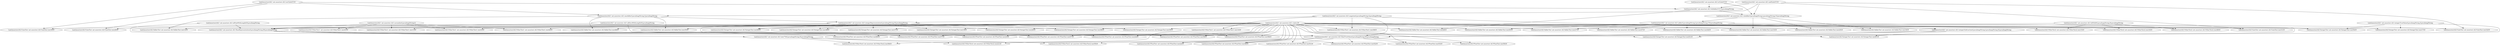digraph ALU {
	"Lnet/mooctest/ALU net.mooctest.ALU.xorGate(CC)C" -> "Lnet/mooctest/ALUGateTest net.mooctest.ALUGateTest.test29()V";
	"Lnet/mooctest/ALU net.mooctest.ALU.xorGate(CC)C" -> "Lnet/mooctest/ALU net.mooctest.ALU.oneAdder(Ljava/lang/String;)Ljava/lang/String;";
	"Lnet/mooctest/ALU net.mooctest.ALU.xorGate(CC)C" -> "Lnet/mooctest/ALUGateTest net.mooctest.ALUGateTest.test30()V";
	"Lnet/mooctest/ALU net.mooctest.ALU.xorGate(CC)C" -> "Lnet/mooctest/ALU net.mooctest.ALU.fullAdder(CCC)Ljava/lang/String;";
	"Lnet/mooctest/ALU net.mooctest.ALU.orGate(CC)C" -> "Lnet/mooctest/ALU net.mooctest.ALU.claAdder(Ljava/lang/String;Ljava/lang/String;C)Ljava/lang/String;";
	"Lnet/mooctest/ALU net.mooctest.ALU.orGate(CC)C" -> "Lnet/mooctest/ALU net.mooctest.ALU.fullAdder(CCC)Ljava/lang/String;";
	"Lnet/mooctest/ALU net.mooctest.ALU.floatTrueValue(Ljava/lang/String;II)Ljava/lang/String;" -> "Lnet/mooctest/ALUFloatTest net.mooctest.ALUFloatTest.test22()V";
	"Lnet/mooctest/ALU net.mooctest.ALU.floatTrueValue(Ljava/lang/String;II)Ljava/lang/String;" -> "Lnet/mooctest/ALUFloatTest net.mooctest.ALUFloatTest.test46()V";
	"Lnet/mooctest/ALU net.mooctest.ALU.floatTrueValue(Ljava/lang/String;II)Ljava/lang/String;" -> "Lnet/mooctest/ALUFloatTest net.mooctest.ALUFloatTest.test51()V";
	"Lnet/mooctest/ALU net.mooctest.ALU.floatTrueValue(Ljava/lang/String;II)Ljava/lang/String;" -> "Lnet/mooctest/ALUFloatTest net.mooctest.ALUFloatTest.test52()V";
	"Lnet/mooctest/ALU net.mooctest.ALU.floatTrueValue(Ljava/lang/String;II)Ljava/lang/String;" -> "Lnet/mooctest/ALUFloatTest net.mooctest.ALUFloatTest.test53()V";
	"Lnet/mooctest/ALU net.mooctest.ALU.floatTrueValue(Ljava/lang/String;II)Ljava/lang/String;" -> "Lnet/mooctest/ALUFloatTest net.mooctest.ALUFloatTest.test50()V";
	"Lnet/mooctest/ALU net.mooctest.ALU.allOneWithLength(I)Ljava/lang/String;" -> "Lnet/mooctest/ALU net.mooctest.ALU.floatRepresentation(Ljava/lang/String;II)Ljava/lang/String;";
	"Lnet/mooctest/ALU net.mooctest.ALU.allOneWithLength(I)Ljava/lang/String;" -> "Lnet/mooctest/ALU net.mooctest.ALU.floatTrueValue(Ljava/lang/String;II)Ljava/lang/String;";
	"Lnet/mooctest/ALU net.mooctest.ALU.normalize(Ljava/lang/String;)I" -> "Lnet/mooctest/ALU net.mooctest.ALU.floatRepresentation(Ljava/lang/String;II)Ljava/lang/String;";
	"Lnet/mooctest/ALU net.mooctest.ALU.normalize(Ljava/lang/String;)I" -> "Lnet/mooctest/ALUOtherTest1 net.mooctest.ALUOtherTest1.test41()V";
	"Lnet/mooctest/ALU net.mooctest.ALU.normalize(Ljava/lang/String;)I" -> "Lnet/mooctest/ALUOtherTest1 net.mooctest.ALUOtherTest1.test13()V";
	"Lnet/mooctest/ALU net.mooctest.ALU.normalize(Ljava/lang/String;)I" -> "Lnet/mooctest/ALUOtherTest1 net.mooctest.ALUOtherTest1.test43()V";
	"Lnet/mooctest/ALU net.mooctest.ALU.normalize(Ljava/lang/String;)I" -> "Lnet/mooctest/ALUOtherTest1 net.mooctest.ALUOtherTest1.test42()V";
	"Lnet/mooctest/ALU net.mooctest.ALU.integerSubtraction(Ljava/lang/String;Ljava/lang/String;I)Ljava/lang/String;" -> "Lnet/mooctest/ALUIntegerTest net.mooctest.ALUIntegerTest.test01()V";
	"Lnet/mooctest/ALU net.mooctest.ALU.integerSubtraction(Ljava/lang/String;Ljava/lang/String;I)Ljava/lang/String;" -> "Lnet/mooctest/ALU net.mooctest.ALU.floatTrueValue(Ljava/lang/String;II)Ljava/lang/String;";
	"Lnet/mooctest/ALU net.mooctest.ALU.integerSubtraction(Ljava/lang/String;Ljava/lang/String;I)Ljava/lang/String;" -> "Lnet/mooctest/ALUIntegerTest net.mooctest.ALUIntegerTest.test61()V";
	"Lnet/mooctest/ALU net.mooctest.ALU.integerRepresentation(Ljava/lang/String;I)Ljava/lang/String;" -> "Lnet/mooctest/ALUIntegerTest net.mooctest.ALUIntegerTest.test20()V";
	"Lnet/mooctest/ALU net.mooctest.ALU.integerRepresentation(Ljava/lang/String;I)Ljava/lang/String;" -> "Lnet/mooctest/ALU net.mooctest.ALU.floatRepresentation(Ljava/lang/String;II)Ljava/lang/String;";
	"Lnet/mooctest/ALU net.mooctest.ALU.integerRepresentation(Ljava/lang/String;I)Ljava/lang/String;" -> "Lnet/mooctest/ALU net.mooctest.ALU.floatTrueValue(Ljava/lang/String;II)Ljava/lang/String;";
	"Lnet/mooctest/ALU net.mooctest.ALU.integerRepresentation(Ljava/lang/String;I)Ljava/lang/String;" -> "Lnet/mooctest/ALUIntegerTest net.mooctest.ALUIntegerTest.test08()V";
	"Lnet/mooctest/ALU net.mooctest.ALU.integerRepresentation(Ljava/lang/String;I)Ljava/lang/String;" -> "Lnet/mooctest/ALUIntegerTest net.mooctest.ALUIntegerTest.test39()V";
	"Lnet/mooctest/ALU net.mooctest.ALU.integerRepresentation(Ljava/lang/String;I)Ljava/lang/String;" -> "Lnet/mooctest/ALUIntegerTest net.mooctest.ALUIntegerTest.test40()V";
	"Lnet/mooctest/ALU net.mooctest.ALU.integerRepresentation(Ljava/lang/String;I)Ljava/lang/String;" -> "Lnet/mooctest/ALUIntegerTest net.mooctest.ALUIntegerTest.test38()V";
	"Lnet/mooctest/ALU net.mooctest.ALU.integerRepresentation(Ljava/lang/String;I)Ljava/lang/String;" -> "Lnet/mooctest/ALUIntegerTest net.mooctest.ALUIntegerTest.test37()V";
	"Lnet/mooctest/ALU net.mooctest.ALU.integerRepresentation(Ljava/lang/String;I)Ljava/lang/String;" -> "Lnet/mooctest/ALUIntegerTest net.mooctest.ALUIntegerTest.test19()V";
	"Lnet/mooctest/ALU net.mooctest.ALU.leftShift(Ljava/lang/String;I)Ljava/lang/String;" -> "Lnet/mooctest/ALUOtherTest2 net.mooctest.ALUOtherTest2.test15()V";
	"Lnet/mooctest/ALU net.mooctest.ALU.leftShift(Ljava/lang/String;I)Ljava/lang/String;" -> "Lnet/mooctest/ALU net.mooctest.ALU.floatRepresentation(Ljava/lang/String;II)Ljava/lang/String;";
	"Lnet/mooctest/ALU net.mooctest.ALU.leftShift(Ljava/lang/String;I)Ljava/lang/String;" -> "Lnet/mooctest/ALUOtherTest2 net.mooctest.ALUOtherTest2.test16()V";
	"Lnet/mooctest/ALU net.mooctest.ALU.leftShift(Ljava/lang/String;I)Ljava/lang/String;" -> "Lnet/mooctest/ALUOtherTest2 net.mooctest.ALUOtherTest2.test49()V";
	"Lnet/mooctest/ALU net.mooctest.ALU.andGate(CC)C" -> "Lnet/mooctest/ALU net.mooctest.ALU.claAdder(Ljava/lang/String;Ljava/lang/String;C)Ljava/lang/String;";
	"Lnet/mooctest/ALU net.mooctest.ALU.andGate(CC)C" -> "Lnet/mooctest/ALUGateTest net.mooctest.ALUGateTest.test31()V";
	"Lnet/mooctest/ALU net.mooctest.ALU.andGate(CC)C" -> "Lnet/mooctest/ALUGateTest net.mooctest.ALUGateTest.test32()V";
	"Lnet/mooctest/ALU net.mooctest.ALU.andGate(CC)C" -> "Lnet/mooctest/ALU net.mooctest.ALU.oneAdder(Ljava/lang/String;)Ljava/lang/String;";
	"Lnet/mooctest/ALU net.mooctest.ALU.andGate(CC)C" -> "Lnet/mooctest/ALU net.mooctest.ALU.fullAdder(CCC)Ljava/lang/String;";
	"Lnet/mooctest/ALU net.mooctest.ALU.integerTrueValue(Ljava/lang/String;)Ljava/lang/String;" -> "Lnet/mooctest/ALU net.mooctest.ALU.floatTrueValue(Ljava/lang/String;II)Ljava/lang/String;";
	"Lnet/mooctest/ALU net.mooctest.ALU.integerTrueValue(Ljava/lang/String;)Ljava/lang/String;" -> "Lnet/mooctest/ALUIntegerTest net.mooctest.ALUIntegerTest.test17()V";
	"Lnet/mooctest/ALU net.mooctest.ALU.integerTrueValue(Ljava/lang/String;)Ljava/lang/String;" -> "Lnet/mooctest/ALUIntegerTest net.mooctest.ALUIntegerTest.test54()V";
	"Lnet/mooctest/ALU net.mooctest.ALU.ieee754(Ljava/lang/String;I)Ljava/lang/String;" -> "Lnet/mooctest/ALUOtherTest2 net.mooctest.ALUOtherTest2.test55()V";
	"Lnet/mooctest/ALU net.mooctest.ALU.ieee754(Ljava/lang/String;I)Ljava/lang/String;" -> "Lnet/mooctest/ALUOtherTest2 net.mooctest.ALUOtherTest2.test56()V";
	"Lnet/mooctest/ALU net.mooctest.ALU.ieee754(Ljava/lang/String;I)Ljava/lang/String;" -> "Lnet/mooctest/ALUOtherTest2 net.mooctest.ALUOtherTest2.test21()V";
	"Lnet/mooctest/ALU net.mooctest.ALU.oneAdder(Ljava/lang/String;)Ljava/lang/String;" -> "Lnet/mooctest/ALUAdderTest net.mooctest.ALUAdderTest.test35()V";
	"Lnet/mooctest/ALU net.mooctest.ALU.oneAdder(Ljava/lang/String;)Ljava/lang/String;" -> "Lnet/mooctest/ALUAdderTest net.mooctest.ALUAdderTest.test12()V";
	"Lnet/mooctest/ALU net.mooctest.ALU.oneAdder(Ljava/lang/String;)Ljava/lang/String;" -> "Lnet/mooctest/ALUAdderTest net.mooctest.ALUAdderTest.test48()V";
	"Lnet/mooctest/ALU net.mooctest.ALU.oneAdder(Ljava/lang/String;)Ljava/lang/String;" -> "Lnet/mooctest/ALU net.mooctest.ALU.integerRepresentation(Ljava/lang/String;I)Ljava/lang/String;";
	"Lnet/mooctest/ALU net.mooctest.ALU.allZeroWithLength(I)Ljava/lang/String;" -> "Lnet/mooctest/ALU net.mooctest.ALU.floatRepresentation(Ljava/lang/String;II)Ljava/lang/String;";
	"Lnet/mooctest/ALU net.mooctest.ALU.allZeroWithLength(I)Ljava/lang/String;" -> "Lnet/mooctest/ALU net.mooctest.ALU.floatTrueValue(Ljava/lang/String;II)Ljava/lang/String;";
	"Lnet/mooctest/ALU net.mooctest.ALU.fullAdder(CCC)Ljava/lang/String;" -> "Lnet/mooctest/ALU net.mooctest.ALU.claAdder(Ljava/lang/String;Ljava/lang/String;C)Ljava/lang/String;";
	"Lnet/mooctest/ALU net.mooctest.ALU.fullAdder(CCC)Ljava/lang/String;" -> "Lnet/mooctest/ALUAdderTest net.mooctest.ALUAdderTest.test28()V";
	"Lnet/mooctest/ALU net.mooctest.ALU.claAdder(Ljava/lang/String;Ljava/lang/String;C)Ljava/lang/String;" -> "Lnet/mooctest/ALUAdderTest net.mooctest.ALUAdderTest.test33()V";
	"Lnet/mooctest/ALU net.mooctest.ALU.claAdder(Ljava/lang/String;Ljava/lang/String;C)Ljava/lang/String;" -> "Lnet/mooctest/ALUAdderTest net.mooctest.ALUAdderTest.test25()V";
	"Lnet/mooctest/ALU net.mooctest.ALU.claAdder(Ljava/lang/String;Ljava/lang/String;C)Ljava/lang/String;" -> "Lnet/mooctest/ALUAdderTest net.mooctest.ALUAdderTest.test34()V";
	"Lnet/mooctest/ALU net.mooctest.ALU.claAdder(Ljava/lang/String;Ljava/lang/String;C)Ljava/lang/String;" -> "Lnet/mooctest/ALU net.mooctest.ALU.adder(Ljava/lang/String;Ljava/lang/String;CI)Ljava/lang/String;";
	"Lnet/mooctest/ALU net.mooctest.ALU.<init>()V" -> "Lnet/mooctest/ALUAdderTest net.mooctest.ALUAdderTest.test33()V";
	"Lnet/mooctest/ALU net.mooctest.ALU.<init>()V" -> "Lnet/mooctest/ALUOtherTest2 net.mooctest.ALUOtherTest2.test56()V";
	"Lnet/mooctest/ALU net.mooctest.ALU.<init>()V" -> "Lnet/mooctest/ALUFloatTest net.mooctest.ALUFloatTest.test52()V";
	"Lnet/mooctest/ALU net.mooctest.ALU.<init>()V" -> "Lnet/mooctest/ALUOtherTest1 net.mooctest.ALUOtherTest1.test41()V";
	"Lnet/mooctest/ALU net.mooctest.ALU.<init>()V" -> "Lnet/mooctest/ALUIntegerTest net.mooctest.ALUIntegerTest.test01()V";
	"Lnet/mooctest/ALU net.mooctest.ALU.<init>()V" -> "Lnet/mooctest/ALUAdderTest net.mooctest.ALUAdderTest.test27()V";
	"Lnet/mooctest/ALU net.mooctest.ALU.<init>()V" -> "Lnet/mooctest/ALUIntegerTest net.mooctest.ALUIntegerTest.test40()V";
	"Lnet/mooctest/ALU net.mooctest.ALU.<init>()V" -> "Lnet/mooctest/ALUGateTest net.mooctest.ALUGateTest.test30()V";
	"Lnet/mooctest/ALU net.mooctest.ALU.<init>()V" -> "Lnet/mooctest/ALUFloatTest net.mooctest.ALUFloatTest.test46()V";
	"Lnet/mooctest/ALU net.mooctest.ALU.<init>()V" -> "Lnet/mooctest/ALUFloatTest net.mooctest.ALUFloatTest.test23()V";
	"Lnet/mooctest/ALU net.mooctest.ALU.<init>()V" -> "Lnet/mooctest/ALUGateTest net.mooctest.ALUGateTest.test29()V";
	"Lnet/mooctest/ALU net.mooctest.ALU.<init>()V" -> "Lnet/mooctest/ALUOtherTest1 net.mooctest.ALUOtherTest1.test13()V";
	"Lnet/mooctest/ALU net.mooctest.ALU.<init>()V" -> "Lnet/mooctest/ALUIntegerTest net.mooctest.ALUIntegerTest.test54()V";
	"Lnet/mooctest/ALU net.mooctest.ALU.<init>()V" -> "Lnet/mooctest/ALUOtherTest1 net.mooctest.ALUOtherTest1.test36()V";
	"Lnet/mooctest/ALU net.mooctest.ALU.<init>()V" -> "Lnet/mooctest/ALUIntegerTest net.mooctest.ALUIntegerTest.test37()V";
	"Lnet/mooctest/ALU net.mooctest.ALU.<init>()V" -> "Lnet/mooctest/ALUFloatTest net.mooctest.ALUFloatTest.test07()V";
	"Lnet/mooctest/ALU net.mooctest.ALU.<init>()V" -> "Lnet/mooctest/ALUOtherTest2 net.mooctest.ALUOtherTest2.test55()V";
	"Lnet/mooctest/ALU net.mooctest.ALU.<init>()V" -> "Lnet/mooctest/ALUFloatTest net.mooctest.ALUFloatTest.test51()V";
	"Lnet/mooctest/ALU net.mooctest.ALU.<init>()V" -> "Lnet/mooctest/ALUGateTest net.mooctest.ALUGateTest.test31()V";
	"Lnet/mooctest/ALU net.mooctest.ALU.<init>()V" -> "Lnet/mooctest/ALUFloatTest net.mooctest.ALUFloatTest.test24()V";
	"Lnet/mooctest/ALU net.mooctest.ALU.<init>()V" -> "Lnet/mooctest/ALUFloatTest net.mooctest.ALUFloatTest.test59()V";
	"Lnet/mooctest/ALU net.mooctest.ALU.<init>()V" -> "Lnet/mooctest/ALUAdderTest net.mooctest.ALUAdderTest.test47()V";
	"Lnet/mooctest/ALU net.mooctest.ALU.<init>()V" -> "Lnet/mooctest/ALUIntegerTest net.mooctest.ALUIntegerTest.test20()V";
	"Lnet/mooctest/ALU net.mooctest.ALU.<init>()V" -> "Lnet/mooctest/ALUIntegerTest net.mooctest.ALUIntegerTest.test38()V";
	"Lnet/mooctest/ALU net.mooctest.ALU.<init>()V" -> "Lnet/mooctest/ALUIntegerTest net.mooctest.ALUIntegerTest.test17()V";
	"Lnet/mooctest/ALU net.mooctest.ALU.<init>()V" -> "Lnet/mooctest/ALUAdderTest net.mooctest.ALUAdderTest.test35()V";
	"Lnet/mooctest/ALU net.mooctest.ALU.<init>()V" -> "Lnet/mooctest/ALUAdderTest net.mooctest.ALUAdderTest.test12()V";
	"Lnet/mooctest/ALU net.mooctest.ALU.<init>()V" -> "Lnet/mooctest/ALUFloatTest net.mooctest.ALUFloatTest.test58()V";
	"Lnet/mooctest/ALU net.mooctest.ALU.<init>()V" -> "Lnet/mooctest/ALUFloatTest net.mooctest.ALUFloatTest.test60()V";
	"Lnet/mooctest/ALU net.mooctest.ALU.<init>()V" -> "Lnet/mooctest/ALUGateTest net.mooctest.ALUGateTest.test32()V";
	"Lnet/mooctest/ALU net.mooctest.ALU.<init>()V" -> "Lnet/mooctest/ALUIntegerTest net.mooctest.ALUIntegerTest.test61()V";
	"Lnet/mooctest/ALU net.mooctest.ALU.<init>()V" -> "Lnet/mooctest/ALUOtherTest1 net.mooctest.ALUOtherTest1.test43()V";
	"Lnet/mooctest/ALU net.mooctest.ALU.<init>()V" -> "Lnet/mooctest/ALUAdderTest net.mooctest.ALUAdderTest.test25()V";
	"Lnet/mooctest/ALU net.mooctest.ALU.<init>()V" -> "Lnet/mooctest/ALUAdderTest net.mooctest.ALUAdderTest.test44()V";
	"Lnet/mooctest/ALU net.mooctest.ALU.<init>()V" -> "Lnet/mooctest/ALUAdderTest net.mooctest.ALUAdderTest.test48()V";
	"Lnet/mooctest/ALU net.mooctest.ALU.<init>()V" -> "Lnet/mooctest/ALUOtherTest2 net.mooctest.ALUOtherTest2.test16()V";
	"Lnet/mooctest/ALU net.mooctest.ALU.<init>()V" -> "Lnet/mooctest/ALUOtherTest2 net.mooctest.ALUOtherTest2.test49()V";
	"Lnet/mooctest/ALU net.mooctest.ALU.<init>()V" -> "Lnet/mooctest/ALUIntegerTest net.mooctest.ALUIntegerTest.test39()V";
	"Lnet/mooctest/ALU net.mooctest.ALU.<init>()V" -> "Lnet/mooctest/ALUFloatTest net.mooctest.ALUFloatTest.test57()V";
	"Lnet/mooctest/ALU net.mooctest.ALU.<init>()V" -> "Lnet/mooctest/ALUAdderTest net.mooctest.ALUAdderTest.test34()V";
	"Lnet/mooctest/ALU net.mooctest.ALU.<init>()V" -> "Lnet/mooctest/ALUFloatTest net.mooctest.ALUFloatTest.test53()V";
	"Lnet/mooctest/ALU net.mooctest.ALU.<init>()V" -> "Lnet/mooctest/ALUAdderTest net.mooctest.ALUAdderTest.test28()V";
	"Lnet/mooctest/ALU net.mooctest.ALU.<init>()V" -> "Lnet/mooctest/ALUIntegerTest net.mooctest.ALUIntegerTest.test08()V";
	"Lnet/mooctest/ALU net.mooctest.ALU.<init>()V" -> "Lnet/mooctest/ALUOtherTest1 net.mooctest.ALUOtherTest1.test42()V";
	"Lnet/mooctest/ALU net.mooctest.ALU.<init>()V" -> "Lnet/mooctest/ALUFloatTest net.mooctest.ALUFloatTest.test22()V";
	"Lnet/mooctest/ALU net.mooctest.ALU.<init>()V" -> "Lnet/mooctest/ALUOtherTest2 net.mooctest.ALUOtherTest2.test21()V";
	"Lnet/mooctest/ALU net.mooctest.ALU.<init>()V" -> "Lnet/mooctest/ALUAdderTest net.mooctest.ALUAdderTest.test45()V";
	"Lnet/mooctest/ALU net.mooctest.ALU.<init>()V" -> "Lnet/mooctest/ALUOtherTest2 net.mooctest.ALUOtherTest2.test15()V";
	"Lnet/mooctest/ALU net.mooctest.ALU.<init>()V" -> "Lnet/mooctest/ALUFloatTest net.mooctest.ALUFloatTest.test50()V";
	"Lnet/mooctest/ALU net.mooctest.ALU.<init>()V" -> "Lnet/mooctest/ALUOtherTest1 net.mooctest.ALUOtherTest1.test14()V";
	"Lnet/mooctest/ALU net.mooctest.ALU.<init>()V" -> "Lnet/mooctest/ALUIntegerTest net.mooctest.ALUIntegerTest.test19()V";
	"Lnet/mooctest/ALU net.mooctest.ALU.floatRepresentation(Ljava/lang/String;II)Ljava/lang/String;" -> "Lnet/mooctest/ALUFloatTest net.mooctest.ALUFloatTest.test07()V";
	"Lnet/mooctest/ALU net.mooctest.ALU.floatRepresentation(Ljava/lang/String;II)Ljava/lang/String;" -> "Lnet/mooctest/ALUFloatTest net.mooctest.ALUFloatTest.test57()V";
	"Lnet/mooctest/ALU net.mooctest.ALU.floatRepresentation(Ljava/lang/String;II)Ljava/lang/String;" -> "Lnet/mooctest/ALUFloatTest net.mooctest.ALUFloatTest.test58()V";
	"Lnet/mooctest/ALU net.mooctest.ALU.floatRepresentation(Ljava/lang/String;II)Ljava/lang/String;" -> "Lnet/mooctest/ALUFloatTest net.mooctest.ALUFloatTest.test23()V";
	"Lnet/mooctest/ALU net.mooctest.ALU.floatRepresentation(Ljava/lang/String;II)Ljava/lang/String;" -> "Lnet/mooctest/ALUFloatTest net.mooctest.ALUFloatTest.test60()V";
	"Lnet/mooctest/ALU net.mooctest.ALU.floatRepresentation(Ljava/lang/String;II)Ljava/lang/String;" -> "Lnet/mooctest/ALUFloatTest net.mooctest.ALUFloatTest.test24()V";
	"Lnet/mooctest/ALU net.mooctest.ALU.floatRepresentation(Ljava/lang/String;II)Ljava/lang/String;" -> "Lnet/mooctest/ALU net.mooctest.ALU.ieee754(Ljava/lang/String;I)Ljava/lang/String;";
	"Lnet/mooctest/ALU net.mooctest.ALU.floatRepresentation(Ljava/lang/String;II)Ljava/lang/String;" -> "Lnet/mooctest/ALUFloatTest net.mooctest.ALUFloatTest.test59()V";
	"Lnet/mooctest/ALU net.mooctest.ALU.adder(Ljava/lang/String;Ljava/lang/String;CI)Ljava/lang/String;" -> "Lnet/mooctest/ALUAdderTest net.mooctest.ALUAdderTest.test47()V";
	"Lnet/mooctest/ALU net.mooctest.ALU.adder(Ljava/lang/String;Ljava/lang/String;CI)Ljava/lang/String;" -> "Lnet/mooctest/ALUAdderTest net.mooctest.ALUAdderTest.test44()V";
	"Lnet/mooctest/ALU net.mooctest.ALU.adder(Ljava/lang/String;Ljava/lang/String;CI)Ljava/lang/String;" -> "Lnet/mooctest/ALUAdderTest net.mooctest.ALUAdderTest.test45()V";
	"Lnet/mooctest/ALU net.mooctest.ALU.adder(Ljava/lang/String;Ljava/lang/String;CI)Ljava/lang/String;" -> "Lnet/mooctest/ALU net.mooctest.ALU.floatTrueValue(Ljava/lang/String;II)Ljava/lang/String;";
	"Lnet/mooctest/ALU net.mooctest.ALU.adder(Ljava/lang/String;Ljava/lang/String;CI)Ljava/lang/String;" -> "Lnet/mooctest/ALUAdderTest net.mooctest.ALUAdderTest.test27()V";
	"Lnet/mooctest/ALU net.mooctest.ALU.adder(Ljava/lang/String;Ljava/lang/String;CI)Ljava/lang/String;" -> "Lnet/mooctest/ALU net.mooctest.ALU.integerSubtraction(Ljava/lang/String;Ljava/lang/String;I)Ljava/lang/String;";
	"Lnet/mooctest/ALU net.mooctest.ALU.negation(Ljava/lang/String;)Ljava/lang/String;" -> "Lnet/mooctest/ALU net.mooctest.ALU.floatTrueValue(Ljava/lang/String;II)Ljava/lang/String;";
	"Lnet/mooctest/ALU net.mooctest.ALU.negation(Ljava/lang/String;)Ljava/lang/String;" -> "Lnet/mooctest/ALU net.mooctest.ALU.integerSubtraction(Ljava/lang/String;Ljava/lang/String;I)Ljava/lang/String;";
	"Lnet/mooctest/ALU net.mooctest.ALU.negation(Ljava/lang/String;)Ljava/lang/String;" -> "Lnet/mooctest/ALU net.mooctest.ALU.integerRepresentation(Ljava/lang/String;I)Ljava/lang/String;";
	"Lnet/mooctest/ALU net.mooctest.ALU.negation(Ljava/lang/String;)Ljava/lang/String;" -> "Lnet/mooctest/ALUOtherTest1 net.mooctest.ALUOtherTest1.test14()V";
	"Lnet/mooctest/ALU net.mooctest.ALU.negation(Ljava/lang/String;)Ljava/lang/String;" -> "Lnet/mooctest/ALUOtherTest1 net.mooctest.ALUOtherTest1.test36()V";
}